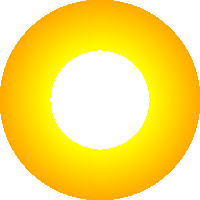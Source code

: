 size(0,100);
path unitcircle=E..N..W..S..cycle;
path g=scale(2)*unitcircle;
radialshade(unitcircle^^g,yellow+evenodd,(0,0),1.0,yellow+brown,(0,0),2);

